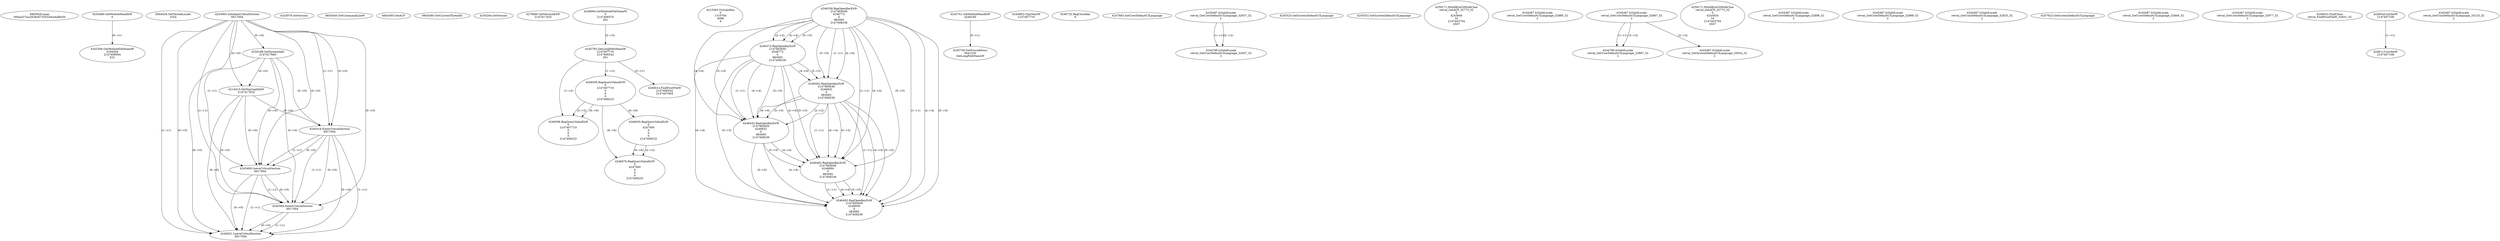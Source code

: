 // Global SCDG with merge call
digraph {
	0 [label="6850628.main
000acd72ac2628c8733533dca4afbb30"]
	1 [label="4254480.GetModuleHandleW
0"]
	2 [label="6844434.SetThreadLocale
1024"]
	3 [label="4243965.InitializeCriticalSection
6917004"]
	4 [label="4243979.GetVersion
"]
	5 [label="4250188.GetSystemInfo
2147417660"]
	3 -> 5 [label="(0-->0)"]
	6 [label="6844540.GetCommandLineW
"]
	7 [label="4214413.GetStartupInfoW
2147417624"]
	3 -> 7 [label="(0-->0)"]
	5 -> 7 [label="(0-->0)"]
	8 [label="6844560.GetACP
"]
	9 [label="6844580.GetCurrentThreadId
"]
	10 [label="4250204.GetVersion
"]
	11 [label="4276690.GetVersionExW
2147417420"]
	12 [label="4243306.GetModuleFileNameW
4194304
2147408904
522"]
	1 -> 12 [label="(0-->1)"]
	13 [label="4248064.GetModuleFileNameW
0
2147408370
261"]
	14 [label="4215383.VirtualAlloc
0
1310704
4096
4"]
	15 [label="4246338.RegOpenKeyExW
2147483649
4246772
0
983065
2147408236"]
	16 [label="4245741.GetModuleHandleW
4246160"]
	17 [label="4245758.GetProcAddress
9441320
GetLongPathNameW"]
	16 -> 17 [label="(0-->1)"]
	18 [label="4245785.GetLongPathNameW
2147407710
2147406542
261"]
	13 -> 18 [label="(3-->3)"]
	19 [label="4245683.CharNextW
2147407716"]
	20 [label="4246556.RegQueryValueExW
0
2147407710
0
0
0
2147408232"]
	18 -> 20 [label="(1-->2)"]
	21 [label="4246635.RegQueryValueExW
0
4247000
0
0
0
2147408232"]
	20 -> 21 [label="(6-->6)"]
	22 [label="4246722.RegCloseKey
0"]
	23 [label="4247883.GetUserDefaultUILanguage
"]
	24 [label="4245418.EnterCriticalSection
6917004"]
	3 -> 24 [label="(1-->1)"]
	3 -> 24 [label="(0-->0)"]
	5 -> 24 [label="(0-->0)"]
	7 -> 24 [label="(0-->0)"]
	25 [label="4245469.LeaveCriticalSection
6917004"]
	3 -> 25 [label="(1-->1)"]
	24 -> 25 [label="(1-->1)"]
	3 -> 25 [label="(0-->0)"]
	5 -> 25 [label="(0-->0)"]
	7 -> 25 [label="(0-->0)"]
	24 -> 25 [label="(0-->0)"]
	26 [label="4245487.IsValidLocale
retval_GetUserDefaultUILanguage_32937_32
2"]
	27 [label="4244766.IsValidLocale
retval_GetUserDefaultUILanguage_32937_32
2"]
	26 -> 27 [label="(1-->1)"]
	26 -> 27 [label="(2-->2)"]
	28 [label="4245525.GetSystemDefaultUILanguage
"]
	29 [label="4245552.GetSystemDefaultUILanguage
"]
	30 [label="4250171.MultiByteToWideChar
retval_GetACP_32773_32
0
4243604
10
2147403704
2047"]
	31 [label="4246372.RegOpenKeyExW
2147483650
4246772
0
983065
2147408236"]
	15 -> 31 [label="(2-->2)"]
	15 -> 31 [label="(4-->4)"]
	15 -> 31 [label="(5-->5)"]
	32 [label="4246402.RegOpenKeyExW
2147483649
4246832
0
983065
2147408236"]
	15 -> 32 [label="(1-->1)"]
	15 -> 32 [label="(4-->4)"]
	31 -> 32 [label="(4-->4)"]
	15 -> 32 [label="(5-->5)"]
	31 -> 32 [label="(5-->5)"]
	33 [label="4246432.RegOpenKeyExW
2147483650
4246832
0
983065
2147408236"]
	31 -> 33 [label="(1-->1)"]
	32 -> 33 [label="(2-->2)"]
	15 -> 33 [label="(4-->4)"]
	31 -> 33 [label="(4-->4)"]
	32 -> 33 [label="(4-->4)"]
	15 -> 33 [label="(5-->5)"]
	31 -> 33 [label="(5-->5)"]
	32 -> 33 [label="(5-->5)"]
	34 [label="4246599.RegQueryValueExW
0
2147407710
0
0
0
2147408232"]
	18 -> 34 [label="(1-->2)"]
	20 -> 34 [label="(2-->2)"]
	20 -> 34 [label="(6-->6)"]
	35 [label="4245487.IsValidLocale
retval_GetUserDefaultUILanguage_32880_32
2"]
	36 [label="4245487.IsValidLocale
retval_GetUserDefaultUILanguage_32887_32
2"]
	37 [label="4244766.IsValidLocale
retval_GetUserDefaultUILanguage_32887_32
2"]
	36 -> 37 [label="(1-->1)"]
	36 -> 37 [label="(2-->2)"]
	38 [label="4250171.MultiByteToWideChar
retval_GetACP_32773_32
0
4243924
10
2147403704
2047"]
	39 [label="4245487.IsValidLocale
retval_GetUserDefaultUILanguage_32898_32
2"]
	40 [label="4246676.RegQueryValueExW
0
4247000
0
0
0
2147408232"]
	21 -> 40 [label="(2-->2)"]
	20 -> 40 [label="(6-->6)"]
	21 -> 40 [label="(6-->6)"]
	41 [label="4245487.IsValidLocale
retval_GetUserDefaultUILanguage_32899_32
2"]
	42 [label="4246462.RegOpenKeyExW
2147483649
4246884
0
983065
2147408236"]
	15 -> 42 [label="(1-->1)"]
	32 -> 42 [label="(1-->1)"]
	15 -> 42 [label="(4-->4)"]
	31 -> 42 [label="(4-->4)"]
	32 -> 42 [label="(4-->4)"]
	33 -> 42 [label="(4-->4)"]
	15 -> 42 [label="(5-->5)"]
	31 -> 42 [label="(5-->5)"]
	32 -> 42 [label="(5-->5)"]
	33 -> 42 [label="(5-->5)"]
	43 [label="4246492.RegOpenKeyExW
2147483649
4246936
0
983065
2147408236"]
	15 -> 43 [label="(1-->1)"]
	32 -> 43 [label="(1-->1)"]
	42 -> 43 [label="(1-->1)"]
	15 -> 43 [label="(4-->4)"]
	31 -> 43 [label="(4-->4)"]
	32 -> 43 [label="(4-->4)"]
	33 -> 43 [label="(4-->4)"]
	42 -> 43 [label="(4-->4)"]
	15 -> 43 [label="(5-->5)"]
	31 -> 43 [label="(5-->5)"]
	32 -> 43 [label="(5-->5)"]
	33 -> 43 [label="(5-->5)"]
	42 -> 43 [label="(5-->5)"]
	44 [label="4245487.IsValidLocale
retval_GetUserDefaultUILanguage_32825_32
2"]
	45 [label="4245580.EnterCriticalSection
6917004"]
	3 -> 45 [label="(1-->1)"]
	24 -> 45 [label="(1-->1)"]
	25 -> 45 [label="(1-->1)"]
	3 -> 45 [label="(0-->0)"]
	5 -> 45 [label="(0-->0)"]
	7 -> 45 [label="(0-->0)"]
	24 -> 45 [label="(0-->0)"]
	25 -> 45 [label="(0-->0)"]
	46 [label="4245621.LeaveCriticalSection
6917004"]
	3 -> 46 [label="(1-->1)"]
	24 -> 46 [label="(1-->1)"]
	25 -> 46 [label="(1-->1)"]
	45 -> 46 [label="(1-->1)"]
	3 -> 46 [label="(0-->0)"]
	5 -> 46 [label="(0-->0)"]
	7 -> 46 [label="(0-->0)"]
	24 -> 46 [label="(0-->0)"]
	25 -> 46 [label="(0-->0)"]
	45 -> 46 [label="(0-->0)"]
	47 [label="4247923.GetSystemDefaultUILanguage
"]
	48 [label="4245487.IsValidLocale
retval_GetSystemDefaultUILanguage_33034_32
2"]
	36 -> 48 [label="(2-->2)"]
	49 [label="4245487.IsValidLocale
retval_GetUserDefaultUILanguage_32849_32
2"]
	50 [label="4245487.IsValidLocale
retval_GetUserDefaultUILanguage_32977_32
2"]
	51 [label="4246014.FindFirstFileW
2147406542
2147407064"]
	18 -> 51 [label="(2-->1)"]
	52 [label="4246032.FindClose
retval_FindFirstFileW_32831_32"]
	53 [label="4246044.lstrlenW
2147407108"]
	54 [label="4246113.lstrlenW
2147407108"]
	53 -> 54 [label="(1-->1)"]
	55 [label="4245487.IsValidLocale
retval_GetUserDefaultUILanguage_33125_32
2"]
}
